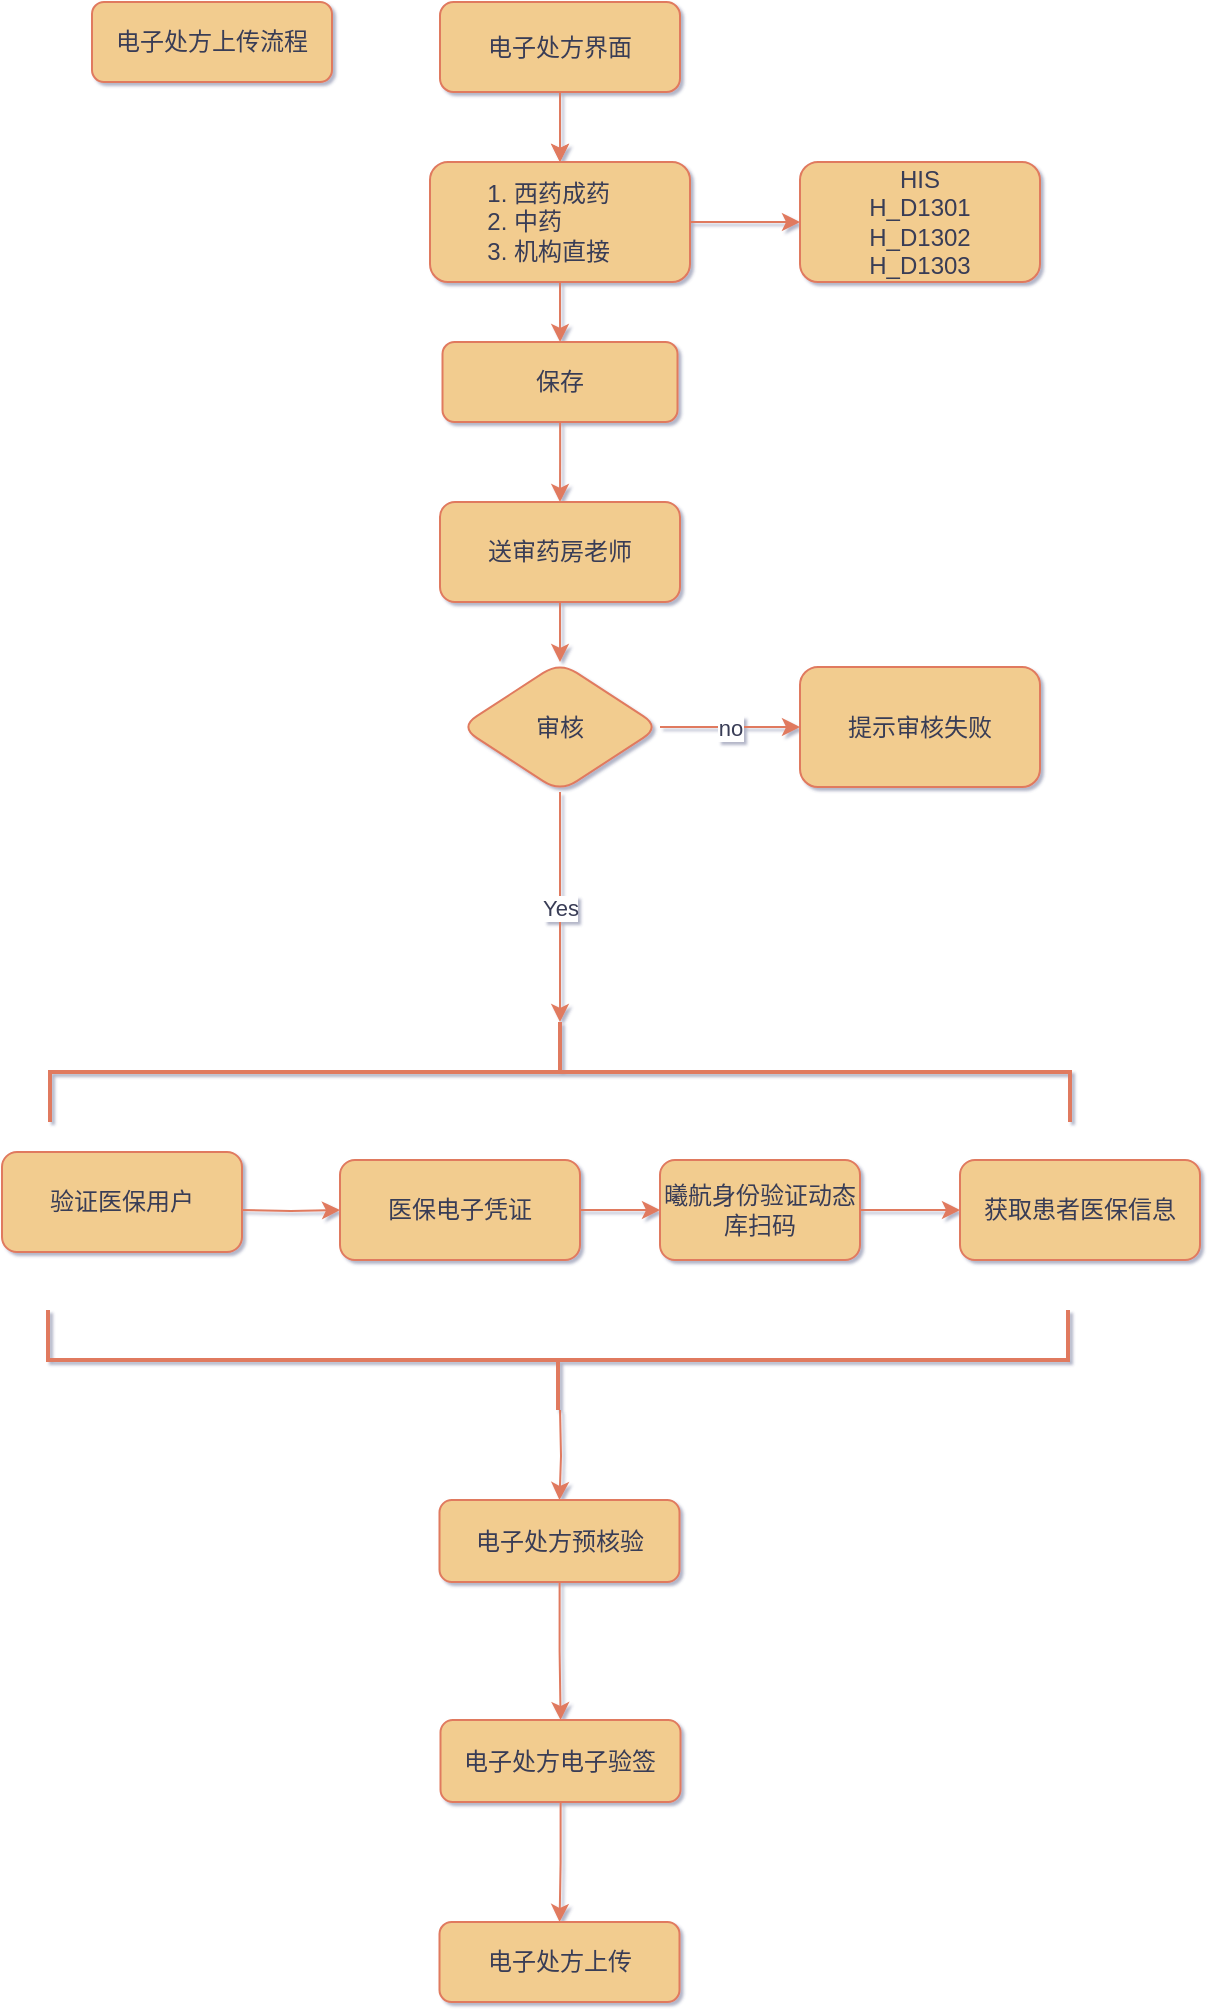<mxfile version="21.1.0" type="github">
  <diagram id="C5RBs43oDa-KdzZeNtuy" name="Page-1">
    <mxGraphModel dx="1434" dy="788" grid="1" gridSize="10" guides="1" tooltips="1" connect="1" arrows="1" fold="1" page="1" pageScale="1" pageWidth="827" pageHeight="1169" background="#ffffff" math="0" shadow="1">
      <root>
        <mxCell id="WIyWlLk6GJQsqaUBKTNV-0" />
        <mxCell id="WIyWlLk6GJQsqaUBKTNV-1" parent="WIyWlLk6GJQsqaUBKTNV-0" />
        <mxCell id="WIyWlLk6GJQsqaUBKTNV-3" value="电子处方上传流程" style="rounded=1;whiteSpace=wrap;html=1;fontSize=12;glass=0;strokeWidth=1;shadow=0;labelBackgroundColor=none;fillColor=#F2CC8F;strokeColor=#E07A5F;fontColor=#393C56;" parent="WIyWlLk6GJQsqaUBKTNV-1" vertex="1">
          <mxGeometry x="95" y="10" width="120" height="40" as="geometry" />
        </mxCell>
        <mxCell id="wM4FcB9HYZa8b8yATkIF-2" value="" style="edgeStyle=orthogonalEdgeStyle;rounded=0;orthogonalLoop=1;jettySize=auto;html=1;labelBackgroundColor=none;strokeColor=#E07A5F;fontColor=default;" edge="1" parent="WIyWlLk6GJQsqaUBKTNV-1" target="wM4FcB9HYZa8b8yATkIF-1">
          <mxGeometry relative="1" as="geometry">
            <mxPoint x="169" y="614" as="sourcePoint" />
          </mxGeometry>
        </mxCell>
        <mxCell id="wM4FcB9HYZa8b8yATkIF-0" value="验证医保用户" style="rounded=1;whiteSpace=wrap;html=1;labelBackgroundColor=none;fillColor=#F2CC8F;strokeColor=#E07A5F;fontColor=#393C56;" vertex="1" parent="WIyWlLk6GJQsqaUBKTNV-1">
          <mxGeometry x="50" y="585" width="120" height="50" as="geometry" />
        </mxCell>
        <mxCell id="wM4FcB9HYZa8b8yATkIF-4" value="" style="edgeStyle=orthogonalEdgeStyle;rounded=0;orthogonalLoop=1;jettySize=auto;html=1;labelBackgroundColor=none;strokeColor=#E07A5F;fontColor=default;" edge="1" parent="WIyWlLk6GJQsqaUBKTNV-1" source="wM4FcB9HYZa8b8yATkIF-1" target="wM4FcB9HYZa8b8yATkIF-3">
          <mxGeometry relative="1" as="geometry" />
        </mxCell>
        <mxCell id="wM4FcB9HYZa8b8yATkIF-6" value="" style="edgeStyle=orthogonalEdgeStyle;rounded=0;orthogonalLoop=1;jettySize=auto;html=1;labelBackgroundColor=none;strokeColor=#E07A5F;fontColor=default;" edge="1" parent="WIyWlLk6GJQsqaUBKTNV-1" source="wM4FcB9HYZa8b8yATkIF-3" target="wM4FcB9HYZa8b8yATkIF-5">
          <mxGeometry relative="1" as="geometry" />
        </mxCell>
        <mxCell id="wM4FcB9HYZa8b8yATkIF-3" value="曦航身份验证动态库扫码" style="whiteSpace=wrap;html=1;rounded=1;fillColor=#F2CC8F;strokeColor=#E07A5F;labelBackgroundColor=none;fontColor=#393C56;" vertex="1" parent="WIyWlLk6GJQsqaUBKTNV-1">
          <mxGeometry x="379" y="589" width="100" height="50" as="geometry" />
        </mxCell>
        <mxCell id="wM4FcB9HYZa8b8yATkIF-5" value="获取患者医保信息" style="whiteSpace=wrap;html=1;rounded=1;labelBackgroundColor=none;fillColor=#F2CC8F;strokeColor=#E07A5F;fontColor=#393C56;" vertex="1" parent="WIyWlLk6GJQsqaUBKTNV-1">
          <mxGeometry x="529" y="589" width="120" height="50" as="geometry" />
        </mxCell>
        <mxCell id="wM4FcB9HYZa8b8yATkIF-13" value="" style="edgeStyle=orthogonalEdgeStyle;rounded=0;orthogonalLoop=1;jettySize=auto;html=1;labelBackgroundColor=none;strokeColor=#E07A5F;fontColor=default;" edge="1" parent="WIyWlLk6GJQsqaUBKTNV-1" source="wM4FcB9HYZa8b8yATkIF-10" target="wM4FcB9HYZa8b8yATkIF-12">
          <mxGeometry relative="1" as="geometry" />
        </mxCell>
        <mxCell id="wM4FcB9HYZa8b8yATkIF-14" value="" style="edgeStyle=orthogonalEdgeStyle;rounded=0;orthogonalLoop=1;jettySize=auto;html=1;labelBackgroundColor=none;strokeColor=#E07A5F;fontColor=default;" edge="1" parent="WIyWlLk6GJQsqaUBKTNV-1" source="wM4FcB9HYZa8b8yATkIF-10" target="wM4FcB9HYZa8b8yATkIF-12">
          <mxGeometry relative="1" as="geometry" />
        </mxCell>
        <mxCell id="wM4FcB9HYZa8b8yATkIF-10" value="电子处方界面" style="whiteSpace=wrap;html=1;rounded=1;glass=0;strokeWidth=1;shadow=0;labelBackgroundColor=none;fillColor=#F2CC8F;strokeColor=#E07A5F;fontColor=#393C56;" vertex="1" parent="WIyWlLk6GJQsqaUBKTNV-1">
          <mxGeometry x="269" y="10" width="120" height="45" as="geometry" />
        </mxCell>
        <mxCell id="wM4FcB9HYZa8b8yATkIF-16" value="" style="edgeStyle=orthogonalEdgeStyle;rounded=0;orthogonalLoop=1;jettySize=auto;html=1;labelBackgroundColor=none;strokeColor=#E07A5F;fontColor=default;" edge="1" parent="WIyWlLk6GJQsqaUBKTNV-1" source="wM4FcB9HYZa8b8yATkIF-12" target="wM4FcB9HYZa8b8yATkIF-15">
          <mxGeometry relative="1" as="geometry" />
        </mxCell>
        <mxCell id="wM4FcB9HYZa8b8yATkIF-20" value="" style="edgeStyle=orthogonalEdgeStyle;rounded=0;orthogonalLoop=1;jettySize=auto;html=1;labelBackgroundColor=none;strokeColor=#E07A5F;fontColor=default;" edge="1" parent="WIyWlLk6GJQsqaUBKTNV-1" source="wM4FcB9HYZa8b8yATkIF-12" target="wM4FcB9HYZa8b8yATkIF-19">
          <mxGeometry relative="1" as="geometry" />
        </mxCell>
        <mxCell id="wM4FcB9HYZa8b8yATkIF-12" value="&lt;ol&gt;&lt;li&gt;西药成药&lt;/li&gt;&lt;li&gt;中药&lt;/li&gt;&lt;li style=&quot;&quot;&gt;机构直接&lt;/li&gt;&lt;/ol&gt;" style="whiteSpace=wrap;html=1;rounded=1;glass=0;strokeWidth=1;shadow=0;align=left;labelBackgroundColor=none;fillColor=#F2CC8F;strokeColor=#E07A5F;fontColor=#393C56;" vertex="1" parent="WIyWlLk6GJQsqaUBKTNV-1">
          <mxGeometry x="264" y="90" width="130" height="60" as="geometry" />
        </mxCell>
        <mxCell id="wM4FcB9HYZa8b8yATkIF-18" value="" style="edgeStyle=orthogonalEdgeStyle;rounded=0;orthogonalLoop=1;jettySize=auto;html=1;labelBackgroundColor=none;strokeColor=#E07A5F;fontColor=default;" edge="1" parent="WIyWlLk6GJQsqaUBKTNV-1" source="wM4FcB9HYZa8b8yATkIF-15" target="wM4FcB9HYZa8b8yATkIF-17">
          <mxGeometry relative="1" as="geometry" />
        </mxCell>
        <mxCell id="wM4FcB9HYZa8b8yATkIF-15" value="保存" style="whiteSpace=wrap;html=1;align=center;rounded=1;glass=0;strokeWidth=1;shadow=0;labelBackgroundColor=none;fillColor=#F2CC8F;strokeColor=#E07A5F;fontColor=#393C56;" vertex="1" parent="WIyWlLk6GJQsqaUBKTNV-1">
          <mxGeometry x="270.25" y="180" width="117.5" height="40" as="geometry" />
        </mxCell>
        <mxCell id="wM4FcB9HYZa8b8yATkIF-24" value="" style="edgeStyle=orthogonalEdgeStyle;rounded=0;orthogonalLoop=1;jettySize=auto;html=1;labelBackgroundColor=none;strokeColor=#E07A5F;fontColor=default;" edge="1" parent="WIyWlLk6GJQsqaUBKTNV-1" source="wM4FcB9HYZa8b8yATkIF-17" target="wM4FcB9HYZa8b8yATkIF-23">
          <mxGeometry relative="1" as="geometry" />
        </mxCell>
        <mxCell id="wM4FcB9HYZa8b8yATkIF-17" value="送审药房老师" style="whiteSpace=wrap;html=1;rounded=1;glass=0;strokeWidth=1;shadow=0;labelBackgroundColor=none;fillColor=#F2CC8F;strokeColor=#E07A5F;fontColor=#393C56;" vertex="1" parent="WIyWlLk6GJQsqaUBKTNV-1">
          <mxGeometry x="269" y="260" width="120" height="50" as="geometry" />
        </mxCell>
        <mxCell id="wM4FcB9HYZa8b8yATkIF-19" value="HIS &lt;br&gt;H_D1301&lt;br&gt;H_D1302&lt;br&gt;H_D1303" style="whiteSpace=wrap;html=1;align=center;rounded=1;glass=0;strokeWidth=1;shadow=0;fillColor=#F2CC8F;strokeColor=#E07A5F;labelBackgroundColor=none;fontColor=#393C56;" vertex="1" parent="WIyWlLk6GJQsqaUBKTNV-1">
          <mxGeometry x="449" y="90" width="120" height="60" as="geometry" />
        </mxCell>
        <mxCell id="wM4FcB9HYZa8b8yATkIF-34" value="no" style="edgeStyle=orthogonalEdgeStyle;rounded=0;orthogonalLoop=1;jettySize=auto;html=1;strokeColor=#E07A5F;fontColor=#393C56;fillColor=#F2CC8F;entryX=0;entryY=0.5;entryDx=0;entryDy=0;" edge="1" parent="WIyWlLk6GJQsqaUBKTNV-1" source="wM4FcB9HYZa8b8yATkIF-23" target="wM4FcB9HYZa8b8yATkIF-35">
          <mxGeometry relative="1" as="geometry">
            <mxPoint x="439" y="340" as="targetPoint" />
          </mxGeometry>
        </mxCell>
        <mxCell id="wM4FcB9HYZa8b8yATkIF-40" value="Yes" style="edgeStyle=orthogonalEdgeStyle;rounded=0;orthogonalLoop=1;jettySize=auto;html=1;exitX=0.5;exitY=1;exitDx=0;exitDy=0;entryX=0;entryY=0.5;entryDx=0;entryDy=0;entryPerimeter=0;strokeColor=#E07A5F;fontColor=#393C56;fillColor=#F2CC8F;" edge="1" parent="WIyWlLk6GJQsqaUBKTNV-1" source="wM4FcB9HYZa8b8yATkIF-23" target="wM4FcB9HYZa8b8yATkIF-39">
          <mxGeometry relative="1" as="geometry">
            <mxPoint x="329" y="430" as="targetPoint" />
          </mxGeometry>
        </mxCell>
        <mxCell id="wM4FcB9HYZa8b8yATkIF-23" value="审核" style="rhombus;whiteSpace=wrap;html=1;rounded=1;glass=0;strokeWidth=1;shadow=0;labelBackgroundColor=none;fillColor=#F2CC8F;strokeColor=#E07A5F;fontColor=#393C56;" vertex="1" parent="WIyWlLk6GJQsqaUBKTNV-1">
          <mxGeometry x="279" y="340" width="100" height="65" as="geometry" />
        </mxCell>
        <mxCell id="wM4FcB9HYZa8b8yATkIF-28" value="" style="edgeStyle=orthogonalEdgeStyle;rounded=0;orthogonalLoop=1;jettySize=auto;html=1;labelBackgroundColor=none;strokeColor=#E07A5F;fontColor=default;" edge="1" parent="WIyWlLk6GJQsqaUBKTNV-1" source="wM4FcB9HYZa8b8yATkIF-25" target="wM4FcB9HYZa8b8yATkIF-27">
          <mxGeometry relative="1" as="geometry" />
        </mxCell>
        <mxCell id="wM4FcB9HYZa8b8yATkIF-25" value="电子处方预核验" style="whiteSpace=wrap;html=1;rounded=1;glass=0;strokeWidth=1;shadow=0;labelBackgroundColor=none;fillColor=#F2CC8F;strokeColor=#E07A5F;fontColor=#393C56;" vertex="1" parent="WIyWlLk6GJQsqaUBKTNV-1">
          <mxGeometry x="268.75" y="759" width="120" height="41" as="geometry" />
        </mxCell>
        <mxCell id="wM4FcB9HYZa8b8yATkIF-45" value="" style="edgeStyle=orthogonalEdgeStyle;rounded=0;orthogonalLoop=1;jettySize=auto;html=1;strokeColor=#E07A5F;fontColor=#393C56;fillColor=#F2CC8F;" edge="1" parent="WIyWlLk6GJQsqaUBKTNV-1" source="wM4FcB9HYZa8b8yATkIF-27" target="wM4FcB9HYZa8b8yATkIF-44">
          <mxGeometry relative="1" as="geometry" />
        </mxCell>
        <mxCell id="wM4FcB9HYZa8b8yATkIF-27" value="电子处方电子验签" style="whiteSpace=wrap;html=1;rounded=1;glass=0;strokeWidth=1;shadow=0;labelBackgroundColor=none;fillColor=#F2CC8F;strokeColor=#E07A5F;fontColor=#393C56;" vertex="1" parent="WIyWlLk6GJQsqaUBKTNV-1">
          <mxGeometry x="269.25" y="869" width="120" height="41" as="geometry" />
        </mxCell>
        <mxCell id="wM4FcB9HYZa8b8yATkIF-35" value="提示审核失败" style="rounded=1;whiteSpace=wrap;html=1;strokeColor=#E07A5F;fontColor=#393C56;fillColor=#F2CC8F;" vertex="1" parent="WIyWlLk6GJQsqaUBKTNV-1">
          <mxGeometry x="449" y="342.5" width="120" height="60" as="geometry" />
        </mxCell>
        <mxCell id="wM4FcB9HYZa8b8yATkIF-1" value="医保电子凭证" style="whiteSpace=wrap;html=1;rounded=1;labelBackgroundColor=none;fillColor=#F2CC8F;strokeColor=#E07A5F;fontColor=#393C56;" vertex="1" parent="WIyWlLk6GJQsqaUBKTNV-1">
          <mxGeometry x="219" y="589" width="120" height="50" as="geometry" />
        </mxCell>
        <mxCell id="wM4FcB9HYZa8b8yATkIF-39" value="" style="strokeWidth=2;html=1;shape=mxgraph.flowchart.annotation_2;align=left;labelPosition=right;pointerEvents=1;strokeColor=#E07A5F;fontColor=#393C56;fillColor=#F2CC8F;rotation=90;" vertex="1" parent="WIyWlLk6GJQsqaUBKTNV-1">
          <mxGeometry x="304" y="290" width="50" height="510" as="geometry" />
        </mxCell>
        <mxCell id="wM4FcB9HYZa8b8yATkIF-42" style="edgeStyle=orthogonalEdgeStyle;rounded=0;orthogonalLoop=1;jettySize=auto;html=1;exitX=0;exitY=0.5;exitDx=0;exitDy=0;exitPerimeter=0;entryX=0.5;entryY=0;entryDx=0;entryDy=0;strokeColor=#E07A5F;fontColor=#393C56;fillColor=#F2CC8F;" edge="1" parent="WIyWlLk6GJQsqaUBKTNV-1" target="wM4FcB9HYZa8b8yATkIF-25">
          <mxGeometry relative="1" as="geometry">
            <mxPoint x="329" y="714" as="sourcePoint" />
          </mxGeometry>
        </mxCell>
        <mxCell id="wM4FcB9HYZa8b8yATkIF-41" value="" style="strokeWidth=2;html=1;shape=mxgraph.flowchart.annotation_2;align=left;labelPosition=right;pointerEvents=1;strokeColor=#E07A5F;fontColor=#393C56;fillColor=#F2CC8F;rotation=-90;" vertex="1" parent="WIyWlLk6GJQsqaUBKTNV-1">
          <mxGeometry x="303" y="434" width="50" height="510" as="geometry" />
        </mxCell>
        <mxCell id="wM4FcB9HYZa8b8yATkIF-44" value="电子处方上传" style="whiteSpace=wrap;html=1;fillColor=#F2CC8F;strokeColor=#E07A5F;fontColor=#393C56;rounded=1;glass=0;strokeWidth=1;shadow=0;labelBackgroundColor=none;" vertex="1" parent="WIyWlLk6GJQsqaUBKTNV-1">
          <mxGeometry x="268.75" y="970" width="120" height="40" as="geometry" />
        </mxCell>
      </root>
    </mxGraphModel>
  </diagram>
</mxfile>

